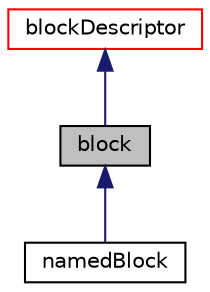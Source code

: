digraph "block"
{
  bgcolor="transparent";
  edge [fontname="Helvetica",fontsize="10",labelfontname="Helvetica",labelfontsize="10"];
  node [fontname="Helvetica",fontsize="10",shape=record];
  Node1 [label="block",height=0.2,width=0.4,color="black", fillcolor="grey75", style="filled" fontcolor="black"];
  Node2 -> Node1 [dir="back",color="midnightblue",fontsize="10",style="solid",fontname="Helvetica"];
  Node2 [label="blockDescriptor",height=0.2,width=0.4,color="red",URL="$classFoam_1_1blockDescriptor.html",tooltip="Takes the description of the block and the list of curved edges and creates a list of points on edges..."];
  Node1 -> Node3 [dir="back",color="midnightblue",fontsize="10",style="solid",fontname="Helvetica"];
  Node3 [label="namedBlock",height=0.2,width=0.4,color="black",URL="$classFoam_1_1blocks_1_1namedBlock.html",tooltip="Gives name to a block. "];
}
